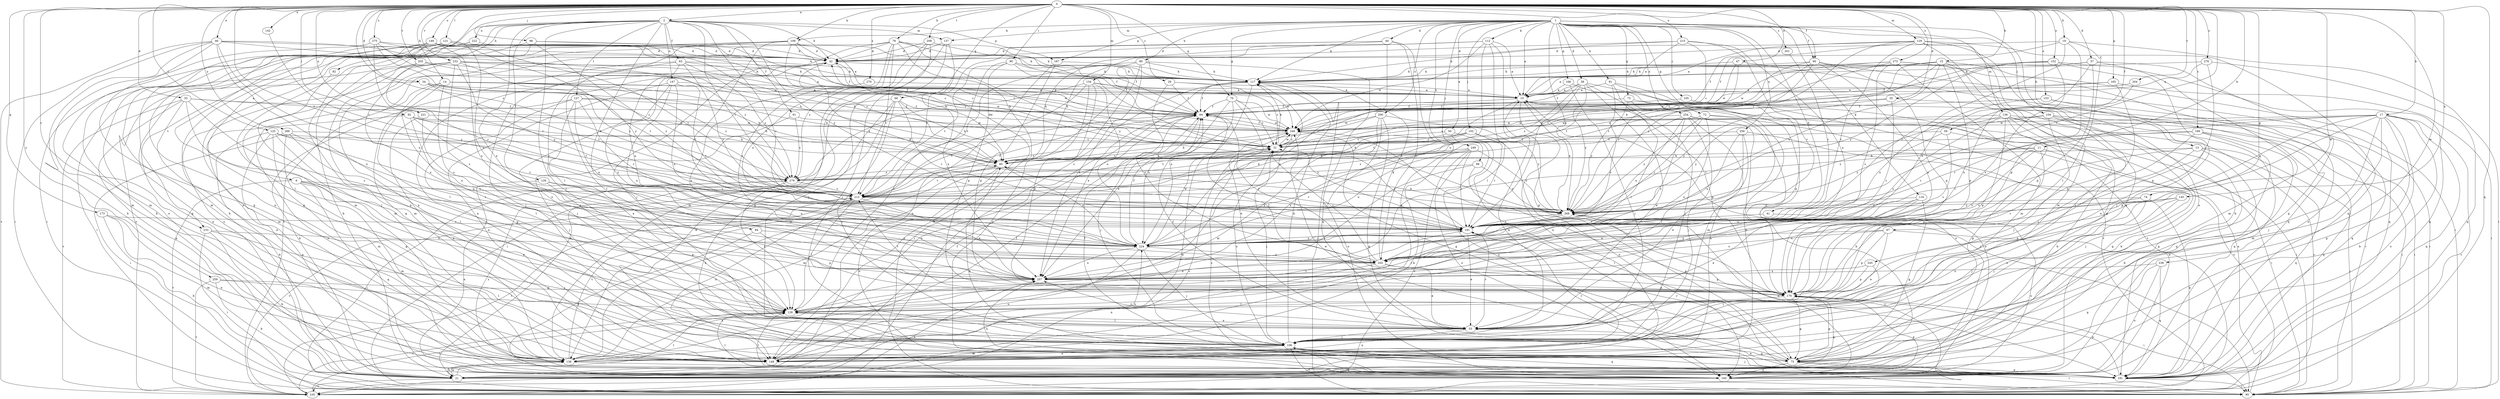 strict digraph  {
0;
1;
2;
6;
10;
11;
13;
14;
15;
17;
19;
21;
29;
31;
33;
34;
35;
37;
38;
40;
41;
42;
46;
47;
50;
53;
59;
60;
61;
63;
64;
66;
67;
70;
72;
73;
74;
75;
78;
80;
81;
82;
84;
85;
90;
92;
95;
96;
98;
102;
104;
105;
106;
109;
112;
116;
117;
121;
125;
126;
127;
128;
129;
134;
136;
137;
138;
142;
145;
147;
148;
149;
152;
153;
160;
165;
166;
167;
170;
173;
181;
191;
199;
200;
201;
202;
204;
205;
209;
212;
215;
221;
222;
224;
232;
233;
235;
236;
245;
246;
249;
254;
256;
257;
259;
266;
268;
270;
273;
275;
276;
279;
0 -> 2  [label=a];
0 -> 6  [label=a];
0 -> 11  [label=b];
0 -> 13  [label=b];
0 -> 14  [label=b];
0 -> 15  [label=b];
0 -> 17  [label=b];
0 -> 19  [label=b];
0 -> 29  [label=c];
0 -> 33  [label=d];
0 -> 34  [label=d];
0 -> 35  [label=d];
0 -> 37  [label=d];
0 -> 46  [label=e];
0 -> 47  [label=e];
0 -> 59  [label=f];
0 -> 60  [label=f];
0 -> 66  [label=g];
0 -> 67  [label=g];
0 -> 70  [label=g];
0 -> 78  [label=h];
0 -> 90  [label=i];
0 -> 92  [label=i];
0 -> 96  [label=j];
0 -> 109  [label=k];
0 -> 121  [label=l];
0 -> 125  [label=l];
0 -> 129  [label=m];
0 -> 134  [label=m];
0 -> 142  [label=n];
0 -> 145  [label=n];
0 -> 149  [label=o];
0 -> 152  [label=o];
0 -> 153  [label=o];
0 -> 165  [label=p];
0 -> 173  [label=q];
0 -> 181  [label=q];
0 -> 191  [label=r];
0 -> 199  [label=s];
0 -> 204  [label=t];
0 -> 205  [label=t];
0 -> 209  [label=t];
0 -> 212  [label=t];
0 -> 215  [label=u];
0 -> 221  [label=u];
0 -> 232  [label=v];
0 -> 233  [label=v];
0 -> 236  [label=w];
0 -> 245  [label=w];
0 -> 259  [label=y];
0 -> 266  [label=y];
0 -> 270  [label=z];
0 -> 273  [label=z];
0 -> 275  [label=z];
0 -> 276  [label=z];
0 -> 279  [label=z];
1 -> 10  [label=a];
1 -> 38  [label=d];
1 -> 40  [label=d];
1 -> 41  [label=d];
1 -> 50  [label=e];
1 -> 60  [label=f];
1 -> 70  [label=g];
1 -> 72  [label=g];
1 -> 73  [label=g];
1 -> 80  [label=h];
1 -> 81  [label=h];
1 -> 98  [label=j];
1 -> 102  [label=j];
1 -> 104  [label=j];
1 -> 105  [label=j];
1 -> 109  [label=k];
1 -> 112  [label=k];
1 -> 116  [label=k];
1 -> 117  [label=k];
1 -> 136  [label=m];
1 -> 137  [label=m];
1 -> 160  [label=o];
1 -> 166  [label=p];
1 -> 167  [label=p];
1 -> 200  [label=s];
1 -> 201  [label=s];
1 -> 249  [label=x];
1 -> 254  [label=x];
1 -> 256  [label=x];
1 -> 268  [label=y];
2 -> 42  [label=d];
2 -> 61  [label=f];
2 -> 63  [label=f];
2 -> 82  [label=h];
2 -> 84  [label=h];
2 -> 106  [label=j];
2 -> 126  [label=l];
2 -> 127  [label=l];
2 -> 137  [label=m];
2 -> 147  [label=n];
2 -> 160  [label=o];
2 -> 167  [label=p];
2 -> 191  [label=r];
2 -> 212  [label=t];
2 -> 222  [label=u];
2 -> 233  [label=v];
2 -> 257  [label=x];
2 -> 268  [label=y];
6 -> 53  [label=e];
6 -> 138  [label=m];
6 -> 181  [label=q];
6 -> 191  [label=r];
6 -> 212  [label=t];
6 -> 235  [label=v];
10 -> 64  [label=f];
10 -> 95  [label=i];
10 -> 148  [label=n];
10 -> 170  [label=p];
10 -> 212  [label=t];
11 -> 85  [label=h];
11 -> 106  [label=j];
11 -> 170  [label=p];
11 -> 191  [label=r];
11 -> 202  [label=s];
11 -> 212  [label=t];
13 -> 21  [label=b];
13 -> 53  [label=e];
13 -> 85  [label=h];
13 -> 95  [label=i];
13 -> 181  [label=q];
13 -> 202  [label=s];
14 -> 10  [label=a];
14 -> 85  [label=h];
14 -> 128  [label=l];
14 -> 138  [label=m];
14 -> 202  [label=s];
14 -> 246  [label=w];
14 -> 257  [label=x];
14 -> 279  [label=z];
15 -> 10  [label=a];
15 -> 106  [label=j];
15 -> 117  [label=k];
15 -> 170  [label=p];
15 -> 181  [label=q];
15 -> 212  [label=t];
15 -> 268  [label=y];
15 -> 279  [label=z];
17 -> 21  [label=b];
17 -> 31  [label=c];
17 -> 74  [label=g];
17 -> 75  [label=g];
17 -> 106  [label=j];
17 -> 138  [label=m];
17 -> 160  [label=o];
17 -> 170  [label=p];
17 -> 181  [label=q];
17 -> 191  [label=r];
17 -> 235  [label=v];
17 -> 246  [label=w];
19 -> 42  [label=d];
19 -> 64  [label=f];
19 -> 95  [label=i];
19 -> 128  [label=l];
19 -> 170  [label=p];
19 -> 191  [label=r];
21 -> 64  [label=f];
21 -> 128  [label=l];
21 -> 138  [label=m];
21 -> 170  [label=p];
21 -> 235  [label=v];
21 -> 246  [label=w];
29 -> 10  [label=a];
29 -> 31  [label=c];
29 -> 64  [label=f];
29 -> 202  [label=s];
31 -> 85  [label=h];
31 -> 106  [label=j];
31 -> 117  [label=k];
31 -> 246  [label=w];
33 -> 64  [label=f];
33 -> 85  [label=h];
33 -> 128  [label=l];
33 -> 148  [label=n];
33 -> 181  [label=q];
33 -> 202  [label=s];
33 -> 235  [label=v];
34 -> 10  [label=a];
34 -> 85  [label=h];
34 -> 148  [label=n];
34 -> 212  [label=t];
34 -> 279  [label=z];
35 -> 64  [label=f];
35 -> 181  [label=q];
35 -> 202  [label=s];
35 -> 268  [label=y];
37 -> 64  [label=f];
37 -> 75  [label=g];
37 -> 117  [label=k];
37 -> 138  [label=m];
37 -> 170  [label=p];
37 -> 224  [label=u];
38 -> 10  [label=a];
38 -> 53  [label=e];
38 -> 64  [label=f];
38 -> 106  [label=j];
38 -> 191  [label=r];
38 -> 235  [label=v];
38 -> 268  [label=y];
38 -> 279  [label=z];
40 -> 42  [label=d];
40 -> 85  [label=h];
40 -> 148  [label=n];
40 -> 202  [label=s];
40 -> 212  [label=t];
40 -> 257  [label=x];
41 -> 160  [label=o];
41 -> 191  [label=r];
42 -> 117  [label=k];
42 -> 128  [label=l];
42 -> 148  [label=n];
42 -> 246  [label=w];
42 -> 257  [label=x];
46 -> 21  [label=b];
46 -> 42  [label=d];
46 -> 75  [label=g];
46 -> 85  [label=h];
46 -> 95  [label=i];
46 -> 224  [label=u];
46 -> 235  [label=v];
46 -> 257  [label=x];
46 -> 279  [label=z];
47 -> 31  [label=c];
47 -> 117  [label=k];
47 -> 181  [label=q];
47 -> 246  [label=w];
50 -> 31  [label=c];
50 -> 95  [label=i];
50 -> 160  [label=o];
50 -> 212  [label=t];
53 -> 64  [label=f];
53 -> 106  [label=j];
53 -> 128  [label=l];
53 -> 148  [label=n];
53 -> 191  [label=r];
53 -> 257  [label=x];
59 -> 31  [label=c];
59 -> 75  [label=g];
59 -> 202  [label=s];
59 -> 268  [label=y];
60 -> 31  [label=c];
60 -> 95  [label=i];
60 -> 117  [label=k];
60 -> 170  [label=p];
60 -> 212  [label=t];
60 -> 257  [label=x];
60 -> 268  [label=y];
61 -> 106  [label=j];
61 -> 246  [label=w];
61 -> 279  [label=z];
63 -> 10  [label=a];
63 -> 106  [label=j];
63 -> 117  [label=k];
63 -> 138  [label=m];
63 -> 224  [label=u];
63 -> 268  [label=y];
63 -> 279  [label=z];
64 -> 42  [label=d];
64 -> 106  [label=j];
64 -> 148  [label=n];
64 -> 212  [label=t];
64 -> 246  [label=w];
66 -> 21  [label=b];
66 -> 64  [label=f];
66 -> 85  [label=h];
66 -> 95  [label=i];
66 -> 106  [label=j];
66 -> 148  [label=n];
66 -> 191  [label=r];
67 -> 53  [label=e];
67 -> 160  [label=o];
67 -> 170  [label=p];
67 -> 202  [label=s];
67 -> 224  [label=u];
70 -> 31  [label=c];
70 -> 53  [label=e];
70 -> 64  [label=f];
70 -> 224  [label=u];
70 -> 246  [label=w];
70 -> 257  [label=x];
72 -> 95  [label=i];
72 -> 191  [label=r];
72 -> 235  [label=v];
72 -> 246  [label=w];
72 -> 257  [label=x];
72 -> 268  [label=y];
73 -> 64  [label=f];
73 -> 138  [label=m];
73 -> 160  [label=o];
73 -> 268  [label=y];
74 -> 106  [label=j];
74 -> 181  [label=q];
74 -> 257  [label=x];
74 -> 268  [label=y];
75 -> 64  [label=f];
75 -> 95  [label=i];
75 -> 160  [label=o];
75 -> 170  [label=p];
75 -> 181  [label=q];
75 -> 191  [label=r];
75 -> 246  [label=w];
78 -> 42  [label=d];
78 -> 64  [label=f];
78 -> 85  [label=h];
78 -> 106  [label=j];
78 -> 117  [label=k];
78 -> 202  [label=s];
78 -> 212  [label=t];
78 -> 224  [label=u];
78 -> 235  [label=v];
78 -> 268  [label=y];
80 -> 21  [label=b];
80 -> 117  [label=k];
80 -> 160  [label=o];
80 -> 181  [label=q];
80 -> 212  [label=t];
80 -> 257  [label=x];
81 -> 10  [label=a];
81 -> 128  [label=l];
81 -> 170  [label=p];
81 -> 202  [label=s];
81 -> 235  [label=v];
82 -> 138  [label=m];
84 -> 170  [label=p];
84 -> 181  [label=q];
84 -> 224  [label=u];
85 -> 31  [label=c];
85 -> 42  [label=d];
85 -> 138  [label=m];
85 -> 160  [label=o];
85 -> 191  [label=r];
85 -> 212  [label=t];
85 -> 224  [label=u];
85 -> 279  [label=z];
90 -> 64  [label=f];
90 -> 117  [label=k];
90 -> 128  [label=l];
90 -> 170  [label=p];
90 -> 191  [label=r];
90 -> 212  [label=t];
92 -> 85  [label=h];
92 -> 128  [label=l];
92 -> 148  [label=n];
92 -> 191  [label=r];
92 -> 212  [label=t];
92 -> 246  [label=w];
95 -> 10  [label=a];
96 -> 42  [label=d];
96 -> 75  [label=g];
96 -> 117  [label=k];
96 -> 138  [label=m];
96 -> 268  [label=y];
98 -> 128  [label=l];
98 -> 181  [label=q];
98 -> 268  [label=y];
98 -> 279  [label=z];
102 -> 31  [label=c];
102 -> 85  [label=h];
102 -> 160  [label=o];
102 -> 191  [label=r];
102 -> 257  [label=x];
104 -> 21  [label=b];
104 -> 95  [label=i];
104 -> 106  [label=j];
104 -> 181  [label=q];
104 -> 246  [label=w];
104 -> 268  [label=y];
105 -> 64  [label=f];
105 -> 95  [label=i];
106 -> 31  [label=c];
106 -> 75  [label=g];
106 -> 95  [label=i];
106 -> 117  [label=k];
106 -> 138  [label=m];
106 -> 148  [label=n];
106 -> 181  [label=q];
109 -> 10  [label=a];
109 -> 21  [label=b];
109 -> 31  [label=c];
109 -> 42  [label=d];
109 -> 85  [label=h];
109 -> 128  [label=l];
109 -> 148  [label=n];
109 -> 191  [label=r];
112 -> 10  [label=a];
112 -> 42  [label=d];
112 -> 75  [label=g];
112 -> 85  [label=h];
112 -> 128  [label=l];
112 -> 224  [label=u];
112 -> 246  [label=w];
116 -> 53  [label=e];
116 -> 75  [label=g];
116 -> 224  [label=u];
116 -> 257  [label=x];
116 -> 268  [label=y];
117 -> 10  [label=a];
117 -> 64  [label=f];
117 -> 95  [label=i];
117 -> 224  [label=u];
117 -> 235  [label=v];
117 -> 257  [label=x];
121 -> 21  [label=b];
121 -> 31  [label=c];
121 -> 42  [label=d];
121 -> 64  [label=f];
121 -> 95  [label=i];
121 -> 138  [label=m];
121 -> 181  [label=q];
121 -> 224  [label=u];
125 -> 21  [label=b];
125 -> 31  [label=c];
125 -> 128  [label=l];
125 -> 138  [label=m];
125 -> 181  [label=q];
125 -> 224  [label=u];
125 -> 279  [label=z];
126 -> 53  [label=e];
126 -> 160  [label=o];
126 -> 212  [label=t];
126 -> 224  [label=u];
127 -> 21  [label=b];
127 -> 53  [label=e];
127 -> 64  [label=f];
127 -> 148  [label=n];
127 -> 191  [label=r];
127 -> 224  [label=u];
127 -> 246  [label=w];
128 -> 53  [label=e];
128 -> 191  [label=r];
128 -> 235  [label=v];
129 -> 10  [label=a];
129 -> 21  [label=b];
129 -> 42  [label=d];
129 -> 64  [label=f];
129 -> 75  [label=g];
129 -> 138  [label=m];
129 -> 181  [label=q];
129 -> 191  [label=r];
129 -> 268  [label=y];
134 -> 10  [label=a];
134 -> 95  [label=i];
134 -> 138  [label=m];
134 -> 170  [label=p];
134 -> 224  [label=u];
134 -> 246  [label=w];
134 -> 279  [label=z];
136 -> 21  [label=b];
136 -> 75  [label=g];
136 -> 95  [label=i];
136 -> 170  [label=p];
136 -> 181  [label=q];
136 -> 202  [label=s];
136 -> 235  [label=v];
136 -> 246  [label=w];
136 -> 268  [label=y];
137 -> 42  [label=d];
137 -> 106  [label=j];
137 -> 138  [label=m];
137 -> 257  [label=x];
138 -> 10  [label=a];
138 -> 21  [label=b];
138 -> 85  [label=h];
138 -> 181  [label=q];
138 -> 212  [label=t];
138 -> 257  [label=x];
142 -> 212  [label=t];
145 -> 53  [label=e];
145 -> 106  [label=j];
145 -> 191  [label=r];
145 -> 268  [label=y];
147 -> 10  [label=a];
147 -> 75  [label=g];
147 -> 106  [label=j];
147 -> 191  [label=r];
147 -> 224  [label=u];
147 -> 257  [label=x];
148 -> 64  [label=f];
148 -> 191  [label=r];
148 -> 224  [label=u];
149 -> 31  [label=c];
149 -> 42  [label=d];
149 -> 75  [label=g];
149 -> 138  [label=m];
149 -> 148  [label=n];
149 -> 160  [label=o];
149 -> 202  [label=s];
149 -> 212  [label=t];
149 -> 268  [label=y];
152 -> 85  [label=h];
152 -> 106  [label=j];
152 -> 117  [label=k];
152 -> 181  [label=q];
152 -> 257  [label=x];
152 -> 268  [label=y];
153 -> 53  [label=e];
153 -> 64  [label=f];
153 -> 95  [label=i];
153 -> 224  [label=u];
160 -> 31  [label=c];
160 -> 128  [label=l];
160 -> 170  [label=p];
160 -> 257  [label=x];
160 -> 279  [label=z];
165 -> 10  [label=a];
165 -> 95  [label=i];
165 -> 170  [label=p];
165 -> 246  [label=w];
166 -> 10  [label=a];
166 -> 21  [label=b];
166 -> 106  [label=j];
167 -> 117  [label=k];
167 -> 148  [label=n];
167 -> 170  [label=p];
170 -> 64  [label=f];
170 -> 75  [label=g];
170 -> 95  [label=i];
170 -> 128  [label=l];
170 -> 212  [label=t];
170 -> 246  [label=w];
173 -> 21  [label=b];
173 -> 138  [label=m];
173 -> 148  [label=n];
173 -> 191  [label=r];
181 -> 53  [label=e];
181 -> 85  [label=h];
181 -> 95  [label=i];
181 -> 106  [label=j];
181 -> 128  [label=l];
181 -> 170  [label=p];
191 -> 31  [label=c];
191 -> 53  [label=e];
191 -> 224  [label=u];
199 -> 21  [label=b];
199 -> 31  [label=c];
199 -> 75  [label=g];
199 -> 128  [label=l];
199 -> 181  [label=q];
199 -> 191  [label=r];
200 -> 138  [label=m];
200 -> 160  [label=o];
200 -> 181  [label=q];
200 -> 212  [label=t];
200 -> 246  [label=w];
200 -> 268  [label=y];
201 -> 191  [label=r];
202 -> 31  [label=c];
202 -> 53  [label=e];
202 -> 64  [label=f];
202 -> 117  [label=k];
202 -> 148  [label=n];
202 -> 170  [label=p];
202 -> 257  [label=x];
204 -> 10  [label=a];
204 -> 202  [label=s];
205 -> 31  [label=c];
205 -> 117  [label=k];
205 -> 128  [label=l];
205 -> 212  [label=t];
209 -> 42  [label=d];
209 -> 64  [label=f];
209 -> 75  [label=g];
209 -> 106  [label=j];
209 -> 279  [label=z];
212 -> 64  [label=f];
212 -> 128  [label=l];
212 -> 148  [label=n];
212 -> 235  [label=v];
212 -> 257  [label=x];
212 -> 268  [label=y];
215 -> 10  [label=a];
215 -> 31  [label=c];
215 -> 42  [label=d];
215 -> 117  [label=k];
215 -> 191  [label=r];
215 -> 224  [label=u];
221 -> 148  [label=n];
221 -> 246  [label=w];
221 -> 257  [label=x];
222 -> 21  [label=b];
222 -> 42  [label=d];
222 -> 235  [label=v];
224 -> 64  [label=f];
224 -> 106  [label=j];
224 -> 117  [label=k];
224 -> 148  [label=n];
224 -> 202  [label=s];
224 -> 246  [label=w];
224 -> 257  [label=x];
232 -> 31  [label=c];
232 -> 64  [label=f];
232 -> 75  [label=g];
232 -> 95  [label=i];
232 -> 117  [label=k];
232 -> 160  [label=o];
232 -> 202  [label=s];
232 -> 212  [label=t];
232 -> 257  [label=x];
232 -> 268  [label=y];
233 -> 21  [label=b];
233 -> 95  [label=i];
233 -> 106  [label=j];
233 -> 224  [label=u];
235 -> 31  [label=c];
235 -> 128  [label=l];
235 -> 212  [label=t];
235 -> 257  [label=x];
235 -> 268  [label=y];
236 -> 75  [label=g];
236 -> 160  [label=o];
236 -> 181  [label=q];
236 -> 257  [label=x];
245 -> 106  [label=j];
245 -> 170  [label=p];
245 -> 257  [label=x];
246 -> 31  [label=c];
246 -> 64  [label=f];
246 -> 75  [label=g];
246 -> 85  [label=h];
249 -> 21  [label=b];
249 -> 85  [label=h];
249 -> 160  [label=o];
249 -> 191  [label=r];
249 -> 224  [label=u];
249 -> 235  [label=v];
249 -> 268  [label=y];
249 -> 279  [label=z];
254 -> 21  [label=b];
254 -> 106  [label=j];
254 -> 148  [label=n];
254 -> 160  [label=o];
254 -> 202  [label=s];
254 -> 212  [label=t];
254 -> 224  [label=u];
254 -> 246  [label=w];
256 -> 31  [label=c];
256 -> 53  [label=e];
256 -> 95  [label=i];
256 -> 128  [label=l];
256 -> 224  [label=u];
257 -> 170  [label=p];
259 -> 21  [label=b];
259 -> 128  [label=l];
259 -> 170  [label=p];
259 -> 235  [label=v];
266 -> 31  [label=c];
266 -> 75  [label=g];
266 -> 95  [label=i];
266 -> 128  [label=l];
266 -> 202  [label=s];
268 -> 10  [label=a];
268 -> 42  [label=d];
268 -> 85  [label=h];
268 -> 128  [label=l];
268 -> 160  [label=o];
268 -> 191  [label=r];
270 -> 10  [label=a];
270 -> 257  [label=x];
273 -> 75  [label=g];
273 -> 117  [label=k];
273 -> 138  [label=m];
273 -> 160  [label=o];
273 -> 202  [label=s];
273 -> 246  [label=w];
273 -> 279  [label=z];
275 -> 42  [label=d];
275 -> 85  [label=h];
275 -> 117  [label=k];
275 -> 138  [label=m];
275 -> 191  [label=r];
275 -> 279  [label=z];
276 -> 10  [label=a];
276 -> 117  [label=k];
276 -> 170  [label=p];
276 -> 181  [label=q];
279 -> 31  [label=c];
279 -> 95  [label=i];
279 -> 128  [label=l];
279 -> 212  [label=t];
}
